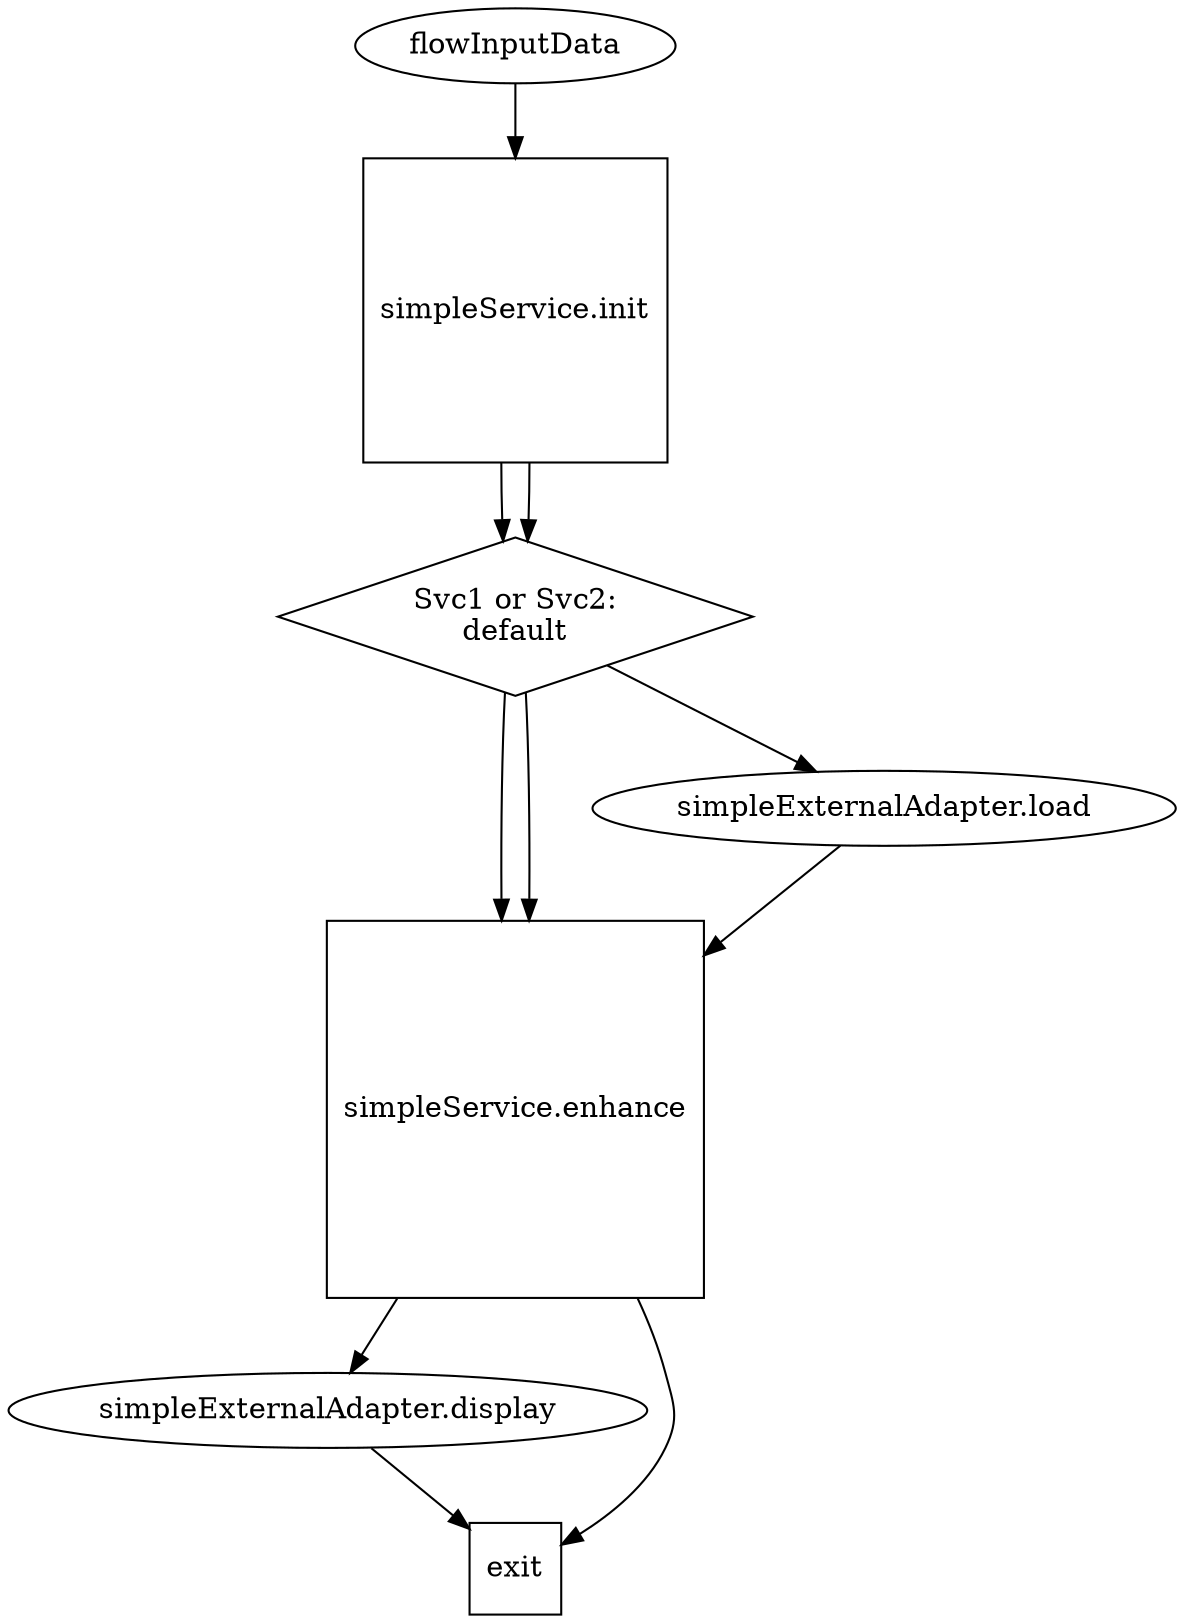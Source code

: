 // TBD
digraph "SimpleFlow" {
    "enhanced" [ label="simpleService.enhance", shape="square"  ];
    "4b490b69-688c-4405-8734-cf4e0e5e81fc" [ label="simpleExternalAdapter.display", shape="ellipse"  ];
    "simpleService_init" [ label="simpleService.init", shape="square"  ];
    "exit" [ label="exit", shape="square"  ];
    "b6a5f6d0-27dd-4458-b3fe-9594dac2e26e" [ label="simpleExternalAdapter.load", shape="ellipse"  ];
    "enhanced_cond" [ label="Svc1 or Svc2:
default", shape="diamond"  ];
    "flowInputData" -> "simpleService_init" [ label=""  ];
    "simpleService_init" -> "enhanced_cond" [ label=""  ];
    "enhanced_cond" -> "b6a5f6d0-27dd-4458-b3fe-9594dac2e26e" [ label=""  ];
    "b6a5f6d0-27dd-4458-b3fe-9594dac2e26e" -> "enhanced" [ label=""  ];
    "enhanced_cond" -> "enhanced" [ label=""  ];
    "enhanced" -> "4b490b69-688c-4405-8734-cf4e0e5e81fc" [ label=""  ];
    "4b490b69-688c-4405-8734-cf4e0e5e81fc" -> "exit" [ label=""  ];
    "enhanced" -> "exit" [ label=""  ];
    "simpleService_init" -> "enhanced_cond" [ label=""  ];
    "enhanced_cond" -> "enhanced" [ label=""  ];
}
